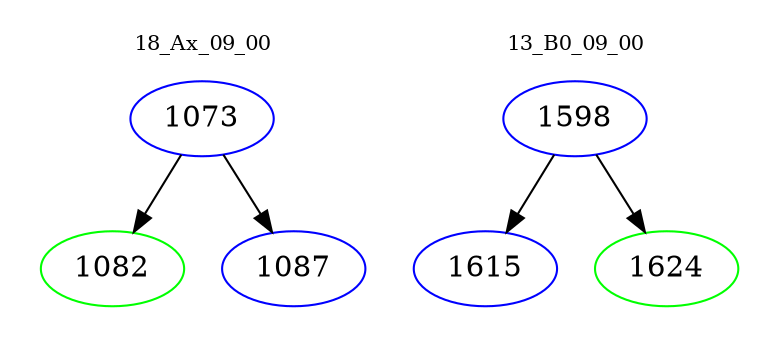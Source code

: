 digraph{
subgraph cluster_0 {
color = white
label = "18_Ax_09_00";
fontsize=10;
T0_1073 [label="1073", color="blue"]
T0_1073 -> T0_1082 [color="black"]
T0_1082 [label="1082", color="green"]
T0_1073 -> T0_1087 [color="black"]
T0_1087 [label="1087", color="blue"]
}
subgraph cluster_1 {
color = white
label = "13_B0_09_00";
fontsize=10;
T1_1598 [label="1598", color="blue"]
T1_1598 -> T1_1615 [color="black"]
T1_1615 [label="1615", color="blue"]
T1_1598 -> T1_1624 [color="black"]
T1_1624 [label="1624", color="green"]
}
}
